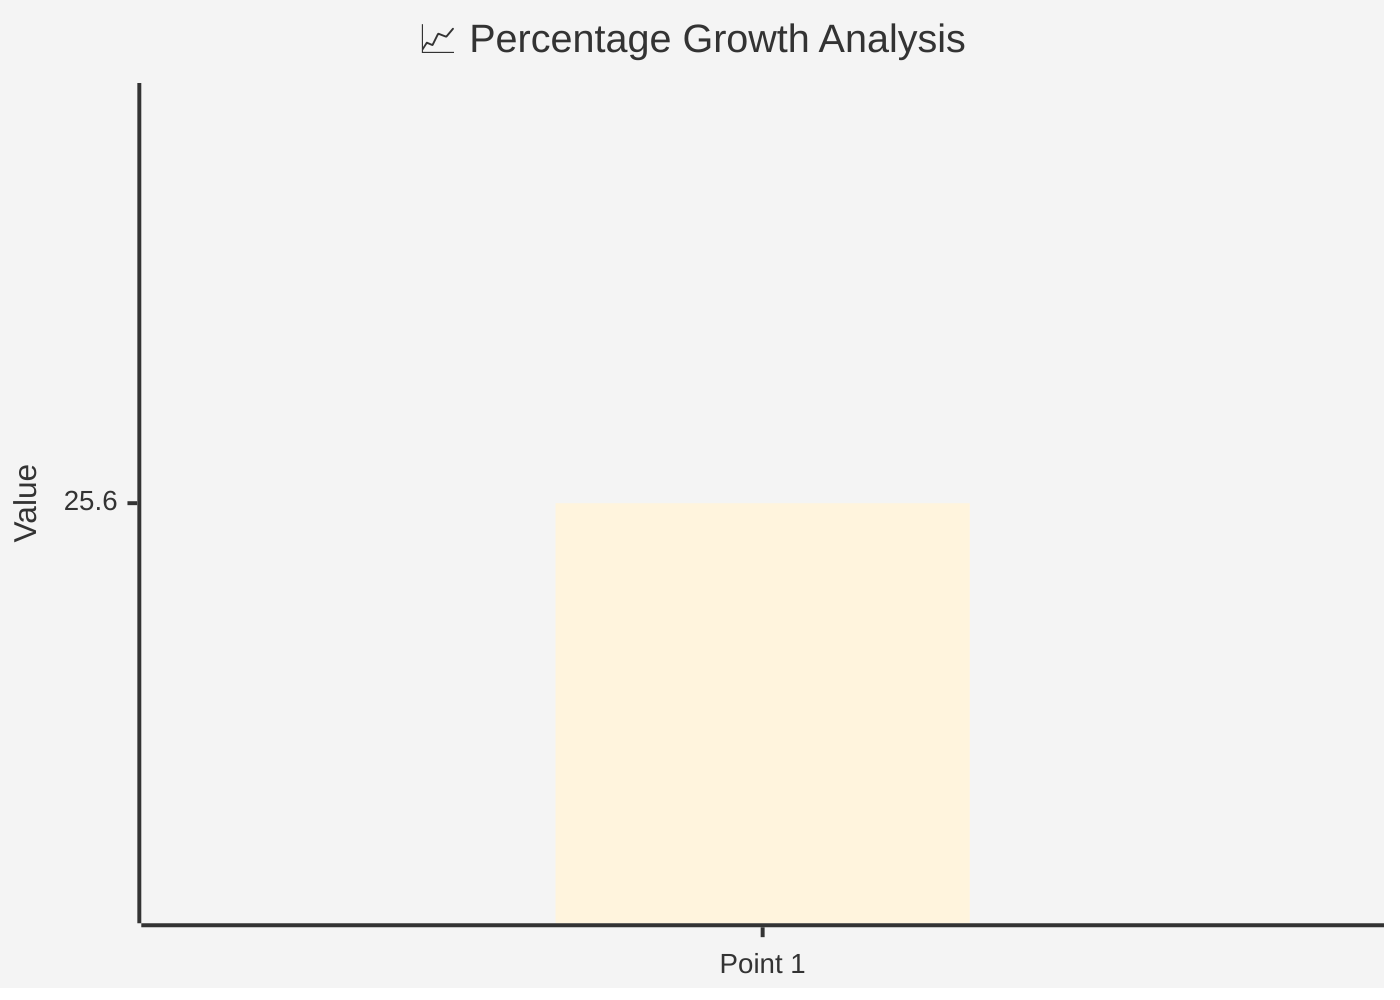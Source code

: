 %%{init: {'theme':'base'}}%%
xychart-beta
    title "📈 Percentage Growth Analysis"
    x-axis ["Point 1"]
    y-axis "Value"
    bar [25.60]